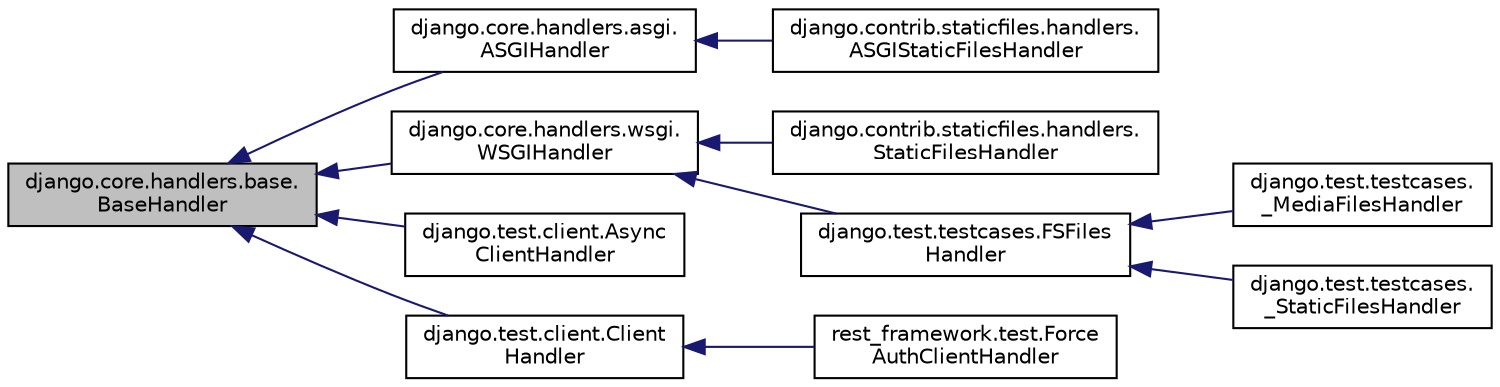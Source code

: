 digraph "django.core.handlers.base.BaseHandler"
{
 // LATEX_PDF_SIZE
  edge [fontname="Helvetica",fontsize="10",labelfontname="Helvetica",labelfontsize="10"];
  node [fontname="Helvetica",fontsize="10",shape=record];
  rankdir="LR";
  Node1 [label="django.core.handlers.base.\lBaseHandler",height=0.2,width=0.4,color="black", fillcolor="grey75", style="filled", fontcolor="black",tooltip=" "];
  Node1 -> Node2 [dir="back",color="midnightblue",fontsize="10",style="solid",fontname="Helvetica"];
  Node2 [label="django.core.handlers.asgi.\lASGIHandler",height=0.2,width=0.4,color="black", fillcolor="white", style="filled",URL="$d9/db4/classdjango_1_1core_1_1handlers_1_1asgi_1_1_a_s_g_i_handler.html",tooltip=" "];
  Node2 -> Node3 [dir="back",color="midnightblue",fontsize="10",style="solid",fontname="Helvetica"];
  Node3 [label="django.contrib.staticfiles.handlers.\lASGIStaticFilesHandler",height=0.2,width=0.4,color="black", fillcolor="white", style="filled",URL="$dc/dde/classdjango_1_1contrib_1_1staticfiles_1_1handlers_1_1_a_s_g_i_static_files_handler.html",tooltip=" "];
  Node1 -> Node4 [dir="back",color="midnightblue",fontsize="10",style="solid",fontname="Helvetica"];
  Node4 [label="django.core.handlers.wsgi.\lWSGIHandler",height=0.2,width=0.4,color="black", fillcolor="white", style="filled",URL="$dc/d50/classdjango_1_1core_1_1handlers_1_1wsgi_1_1_w_s_g_i_handler.html",tooltip=" "];
  Node4 -> Node5 [dir="back",color="midnightblue",fontsize="10",style="solid",fontname="Helvetica"];
  Node5 [label="django.contrib.staticfiles.handlers.\lStaticFilesHandler",height=0.2,width=0.4,color="black", fillcolor="white", style="filled",URL="$d8/d97/classdjango_1_1contrib_1_1staticfiles_1_1handlers_1_1_static_files_handler.html",tooltip=" "];
  Node4 -> Node6 [dir="back",color="midnightblue",fontsize="10",style="solid",fontname="Helvetica"];
  Node6 [label="django.test.testcases.FSFiles\lHandler",height=0.2,width=0.4,color="black", fillcolor="white", style="filled",URL="$dc/d70/classdjango_1_1test_1_1testcases_1_1_f_s_files_handler.html",tooltip=" "];
  Node6 -> Node7 [dir="back",color="midnightblue",fontsize="10",style="solid",fontname="Helvetica"];
  Node7 [label="django.test.testcases.\l_MediaFilesHandler",height=0.2,width=0.4,color="black", fillcolor="white", style="filled",URL="$d8/dde/classdjango_1_1test_1_1testcases_1_1___media_files_handler.html",tooltip=" "];
  Node6 -> Node8 [dir="back",color="midnightblue",fontsize="10",style="solid",fontname="Helvetica"];
  Node8 [label="django.test.testcases.\l_StaticFilesHandler",height=0.2,width=0.4,color="black", fillcolor="white", style="filled",URL="$df/d9c/classdjango_1_1test_1_1testcases_1_1___static_files_handler.html",tooltip=" "];
  Node1 -> Node9 [dir="back",color="midnightblue",fontsize="10",style="solid",fontname="Helvetica"];
  Node9 [label="django.test.client.Async\lClientHandler",height=0.2,width=0.4,color="black", fillcolor="white", style="filled",URL="$df/d1b/classdjango_1_1test_1_1client_1_1_async_client_handler.html",tooltip=" "];
  Node1 -> Node10 [dir="back",color="midnightblue",fontsize="10",style="solid",fontname="Helvetica"];
  Node10 [label="django.test.client.Client\lHandler",height=0.2,width=0.4,color="black", fillcolor="white", style="filled",URL="$d0/dc5/classdjango_1_1test_1_1client_1_1_client_handler.html",tooltip=" "];
  Node10 -> Node11 [dir="back",color="midnightblue",fontsize="10",style="solid",fontname="Helvetica"];
  Node11 [label="rest_framework.test.Force\lAuthClientHandler",height=0.2,width=0.4,color="black", fillcolor="white", style="filled",URL="$d4/d99/classrest__framework_1_1test_1_1_force_auth_client_handler.html",tooltip=" "];
}
